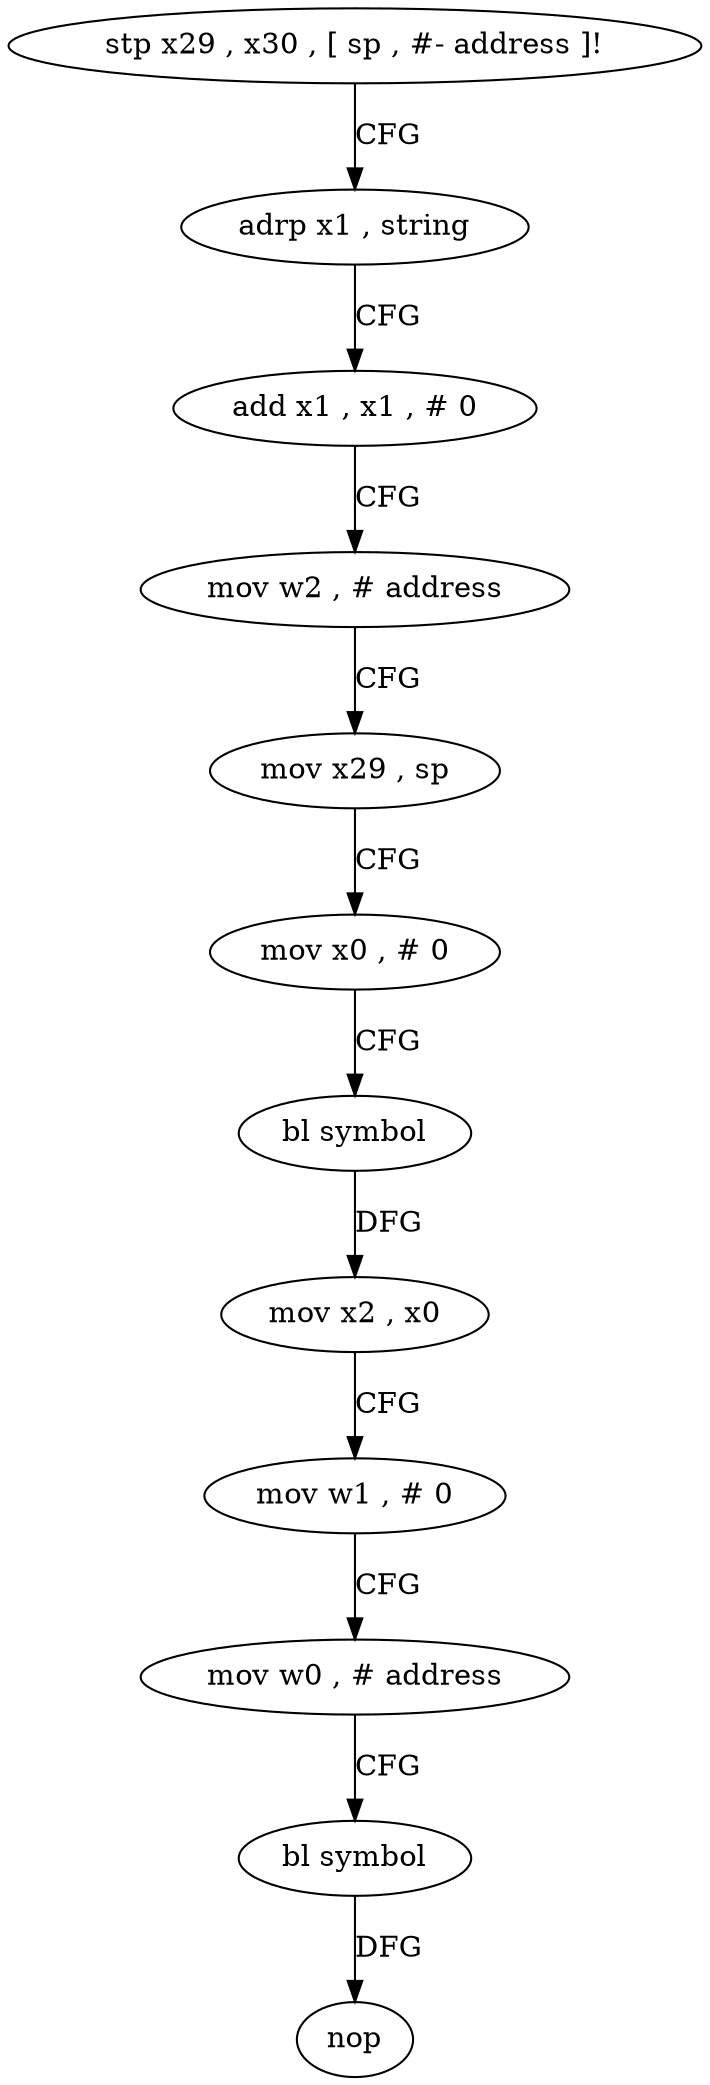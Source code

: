digraph "func" {
"4206792" [label = "stp x29 , x30 , [ sp , #- address ]!" ]
"4206796" [label = "adrp x1 , string" ]
"4206800" [label = "add x1 , x1 , # 0" ]
"4206804" [label = "mov w2 , # address" ]
"4206808" [label = "mov x29 , sp" ]
"4206812" [label = "mov x0 , # 0" ]
"4206816" [label = "bl symbol" ]
"4206820" [label = "mov x2 , x0" ]
"4206824" [label = "mov w1 , # 0" ]
"4206828" [label = "mov w0 , # address" ]
"4206832" [label = "bl symbol" ]
"4206836" [label = "nop" ]
"4206792" -> "4206796" [ label = "CFG" ]
"4206796" -> "4206800" [ label = "CFG" ]
"4206800" -> "4206804" [ label = "CFG" ]
"4206804" -> "4206808" [ label = "CFG" ]
"4206808" -> "4206812" [ label = "CFG" ]
"4206812" -> "4206816" [ label = "CFG" ]
"4206816" -> "4206820" [ label = "DFG" ]
"4206820" -> "4206824" [ label = "CFG" ]
"4206824" -> "4206828" [ label = "CFG" ]
"4206828" -> "4206832" [ label = "CFG" ]
"4206832" -> "4206836" [ label = "DFG" ]
}
